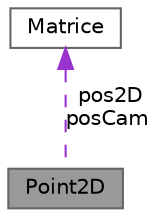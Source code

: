 digraph "Point2D"
{
 // LATEX_PDF_SIZE
  bgcolor="transparent";
  edge [fontname=Helvetica,fontsize=10,labelfontname=Helvetica,labelfontsize=10];
  node [fontname=Helvetica,fontsize=10,shape=box,height=0.2,width=0.4];
  Node1 [label="Point2D",height=0.2,width=0.4,color="gray40", fillcolor="grey60", style="filled", fontcolor="black",tooltip="structure Point2D"];
  Node2 -> Node1 [dir="back",color="darkorchid3",style="dashed",label=" pos2D\nposCam" ];
  Node2 [label="Matrice",height=0.2,width=0.4,color="gray40", fillcolor="white", style="filled",URL="$classMatrice.html",tooltip="classe Matrice"];
}
